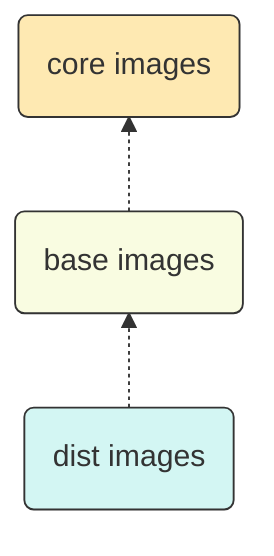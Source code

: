 graph BT;

classDef image-core fill:#fee9b2,stroke:#333,stroke-width:1px
classDef image-base fill:#f9fce1,stroke:#333,stroke-width:1px
classDef image-dist fill:#d3f6f3,stroke:#333,stroke-width:1px

core(core images)
base(base images)
dist(dist images)

class core image-core
class base image-base
class dist image-dist

dist -.-> base
base -.-> core